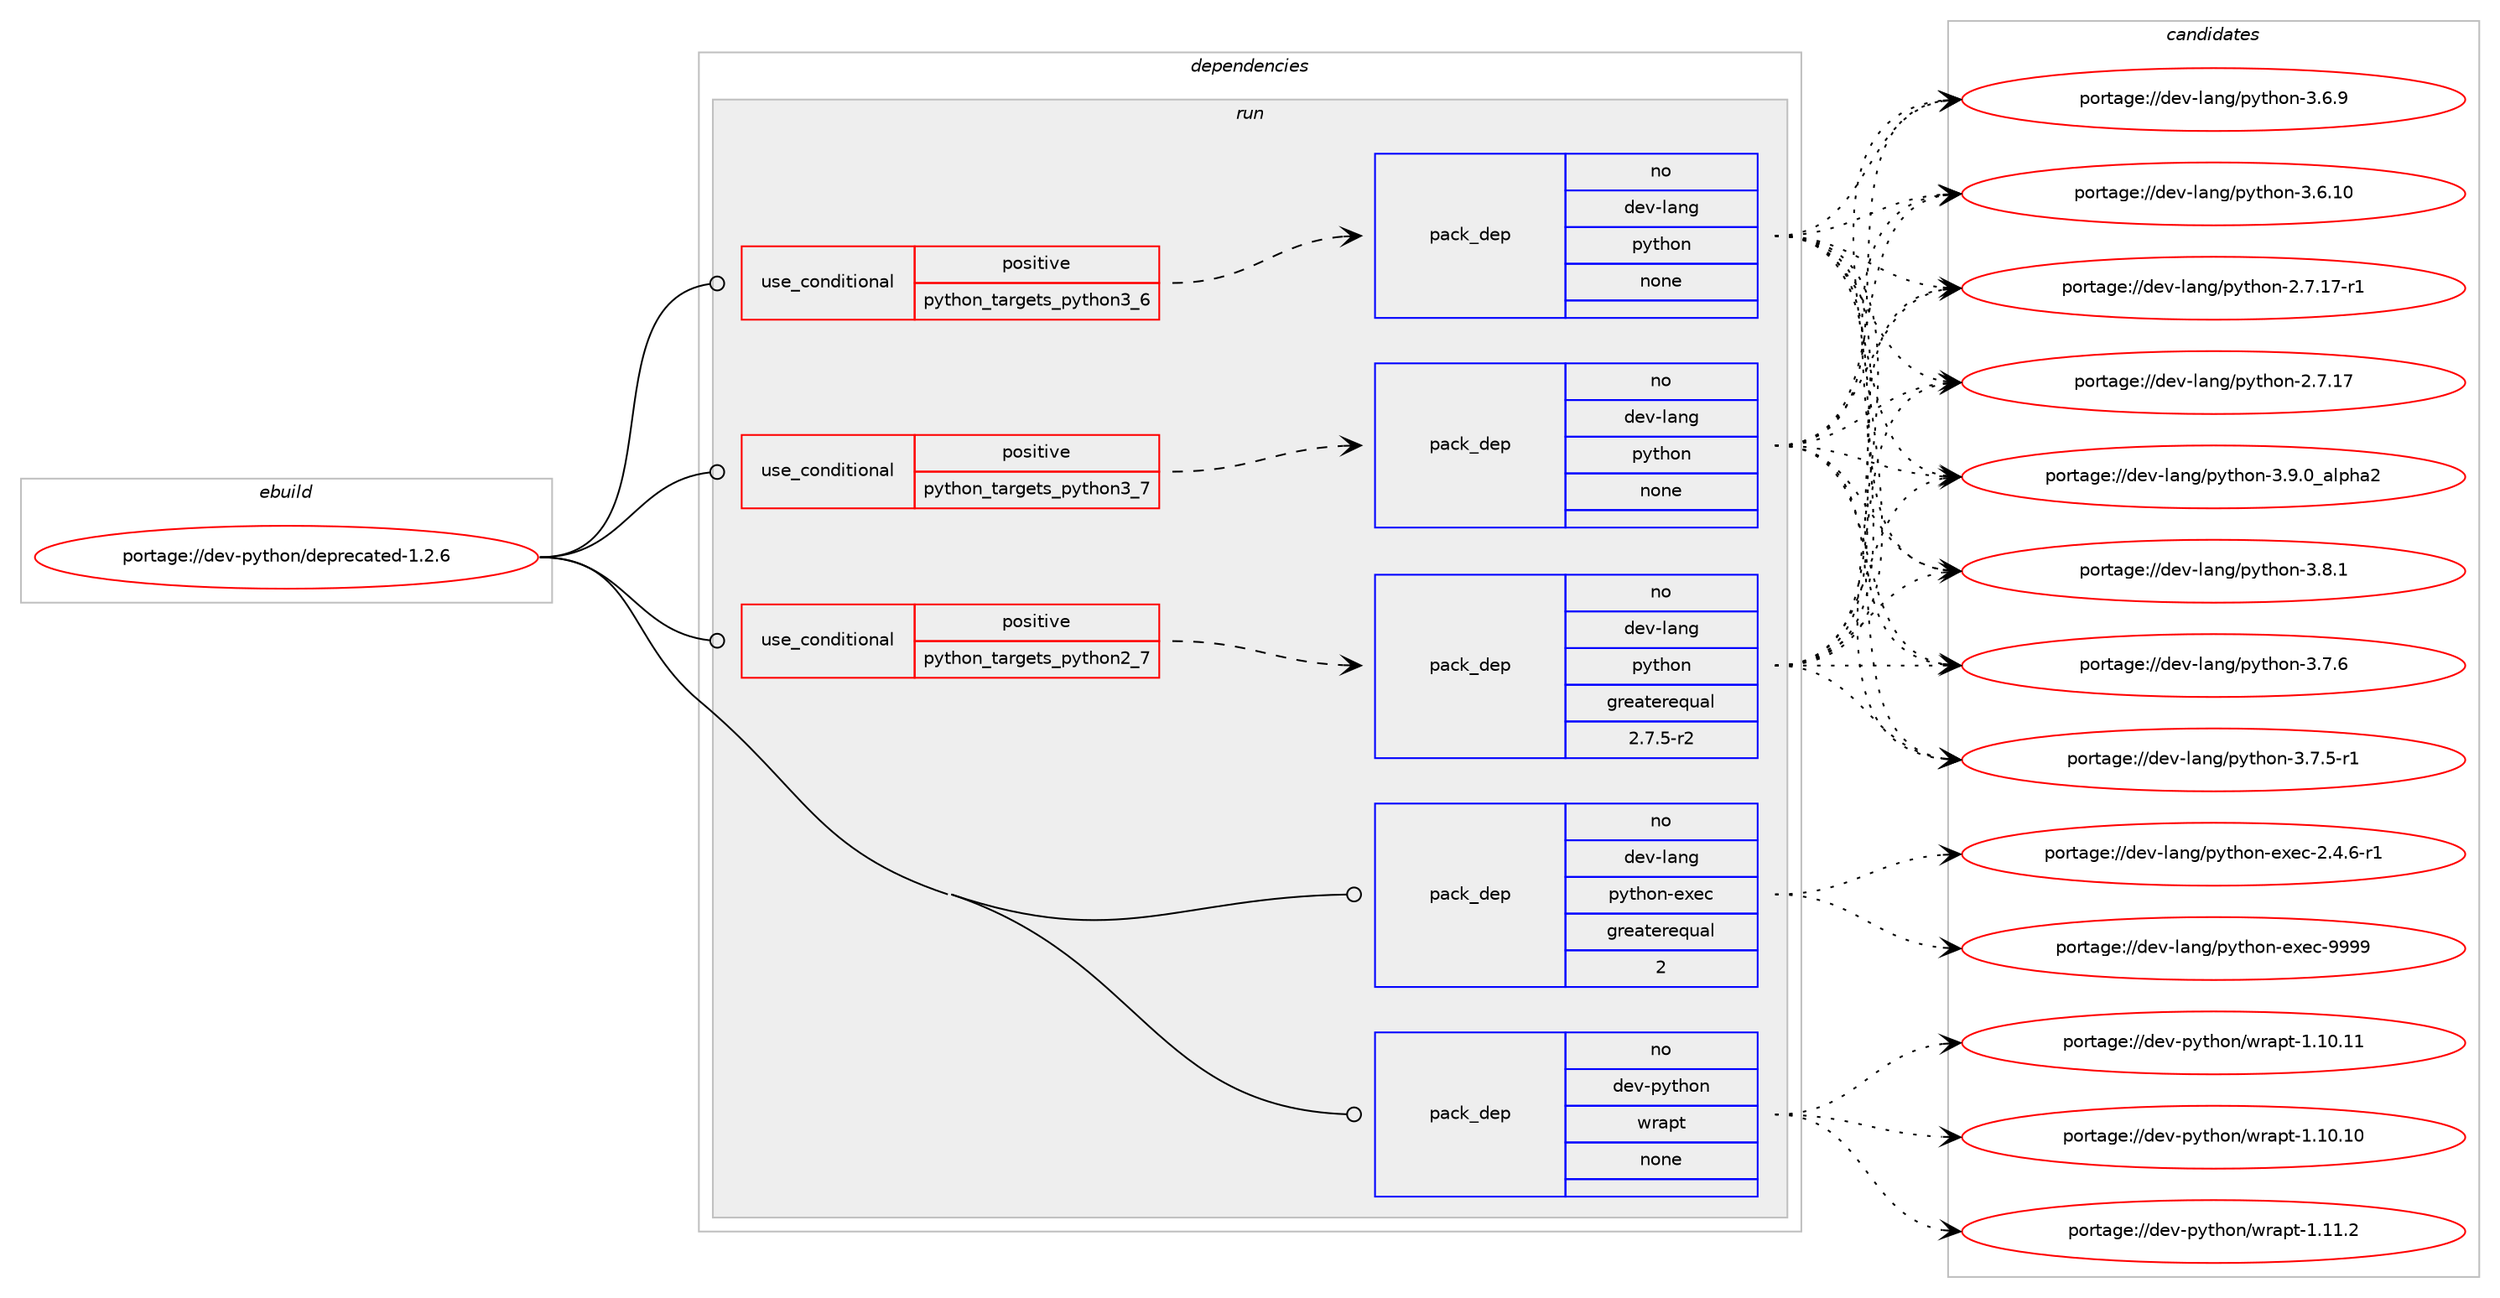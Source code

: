 digraph prolog {

# *************
# Graph options
# *************

newrank=true;
concentrate=true;
compound=true;
graph [rankdir=LR,fontname=Helvetica,fontsize=10,ranksep=1.5];#, ranksep=2.5, nodesep=0.2];
edge  [arrowhead=vee];
node  [fontname=Helvetica,fontsize=10];

# **********
# The ebuild
# **********

subgraph cluster_leftcol {
color=gray;
rank=same;
label=<<i>ebuild</i>>;
id [label="portage://dev-python/deprecated-1.2.6", color=red, width=4, href="../dev-python/deprecated-1.2.6.svg"];
}

# ****************
# The dependencies
# ****************

subgraph cluster_midcol {
color=gray;
label=<<i>dependencies</i>>;
subgraph cluster_compile {
fillcolor="#eeeeee";
style=filled;
label=<<i>compile</i>>;
}
subgraph cluster_compileandrun {
fillcolor="#eeeeee";
style=filled;
label=<<i>compile and run</i>>;
}
subgraph cluster_run {
fillcolor="#eeeeee";
style=filled;
label=<<i>run</i>>;
subgraph cond116989 {
dependency464763 [label=<<TABLE BORDER="0" CELLBORDER="1" CELLSPACING="0" CELLPADDING="4"><TR><TD ROWSPAN="3" CELLPADDING="10">use_conditional</TD></TR><TR><TD>positive</TD></TR><TR><TD>python_targets_python2_7</TD></TR></TABLE>>, shape=none, color=red];
subgraph pack342781 {
dependency464764 [label=<<TABLE BORDER="0" CELLBORDER="1" CELLSPACING="0" CELLPADDING="4" WIDTH="220"><TR><TD ROWSPAN="6" CELLPADDING="30">pack_dep</TD></TR><TR><TD WIDTH="110">no</TD></TR><TR><TD>dev-lang</TD></TR><TR><TD>python</TD></TR><TR><TD>greaterequal</TD></TR><TR><TD>2.7.5-r2</TD></TR></TABLE>>, shape=none, color=blue];
}
dependency464763:e -> dependency464764:w [weight=20,style="dashed",arrowhead="vee"];
}
id:e -> dependency464763:w [weight=20,style="solid",arrowhead="odot"];
subgraph cond116990 {
dependency464765 [label=<<TABLE BORDER="0" CELLBORDER="1" CELLSPACING="0" CELLPADDING="4"><TR><TD ROWSPAN="3" CELLPADDING="10">use_conditional</TD></TR><TR><TD>positive</TD></TR><TR><TD>python_targets_python3_6</TD></TR></TABLE>>, shape=none, color=red];
subgraph pack342782 {
dependency464766 [label=<<TABLE BORDER="0" CELLBORDER="1" CELLSPACING="0" CELLPADDING="4" WIDTH="220"><TR><TD ROWSPAN="6" CELLPADDING="30">pack_dep</TD></TR><TR><TD WIDTH="110">no</TD></TR><TR><TD>dev-lang</TD></TR><TR><TD>python</TD></TR><TR><TD>none</TD></TR><TR><TD></TD></TR></TABLE>>, shape=none, color=blue];
}
dependency464765:e -> dependency464766:w [weight=20,style="dashed",arrowhead="vee"];
}
id:e -> dependency464765:w [weight=20,style="solid",arrowhead="odot"];
subgraph cond116991 {
dependency464767 [label=<<TABLE BORDER="0" CELLBORDER="1" CELLSPACING="0" CELLPADDING="4"><TR><TD ROWSPAN="3" CELLPADDING="10">use_conditional</TD></TR><TR><TD>positive</TD></TR><TR><TD>python_targets_python3_7</TD></TR></TABLE>>, shape=none, color=red];
subgraph pack342783 {
dependency464768 [label=<<TABLE BORDER="0" CELLBORDER="1" CELLSPACING="0" CELLPADDING="4" WIDTH="220"><TR><TD ROWSPAN="6" CELLPADDING="30">pack_dep</TD></TR><TR><TD WIDTH="110">no</TD></TR><TR><TD>dev-lang</TD></TR><TR><TD>python</TD></TR><TR><TD>none</TD></TR><TR><TD></TD></TR></TABLE>>, shape=none, color=blue];
}
dependency464767:e -> dependency464768:w [weight=20,style="dashed",arrowhead="vee"];
}
id:e -> dependency464767:w [weight=20,style="solid",arrowhead="odot"];
subgraph pack342784 {
dependency464769 [label=<<TABLE BORDER="0" CELLBORDER="1" CELLSPACING="0" CELLPADDING="4" WIDTH="220"><TR><TD ROWSPAN="6" CELLPADDING="30">pack_dep</TD></TR><TR><TD WIDTH="110">no</TD></TR><TR><TD>dev-lang</TD></TR><TR><TD>python-exec</TD></TR><TR><TD>greaterequal</TD></TR><TR><TD>2</TD></TR></TABLE>>, shape=none, color=blue];
}
id:e -> dependency464769:w [weight=20,style="solid",arrowhead="odot"];
subgraph pack342785 {
dependency464770 [label=<<TABLE BORDER="0" CELLBORDER="1" CELLSPACING="0" CELLPADDING="4" WIDTH="220"><TR><TD ROWSPAN="6" CELLPADDING="30">pack_dep</TD></TR><TR><TD WIDTH="110">no</TD></TR><TR><TD>dev-python</TD></TR><TR><TD>wrapt</TD></TR><TR><TD>none</TD></TR><TR><TD></TD></TR></TABLE>>, shape=none, color=blue];
}
id:e -> dependency464770:w [weight=20,style="solid",arrowhead="odot"];
}
}

# **************
# The candidates
# **************

subgraph cluster_choices {
rank=same;
color=gray;
label=<<i>candidates</i>>;

subgraph choice342781 {
color=black;
nodesep=1;
choice10010111845108971101034711212111610411111045514657464895971081121049750 [label="portage://dev-lang/python-3.9.0_alpha2", color=red, width=4,href="../dev-lang/python-3.9.0_alpha2.svg"];
choice100101118451089711010347112121116104111110455146564649 [label="portage://dev-lang/python-3.8.1", color=red, width=4,href="../dev-lang/python-3.8.1.svg"];
choice100101118451089711010347112121116104111110455146554654 [label="portage://dev-lang/python-3.7.6", color=red, width=4,href="../dev-lang/python-3.7.6.svg"];
choice1001011184510897110103471121211161041111104551465546534511449 [label="portage://dev-lang/python-3.7.5-r1", color=red, width=4,href="../dev-lang/python-3.7.5-r1.svg"];
choice100101118451089711010347112121116104111110455146544657 [label="portage://dev-lang/python-3.6.9", color=red, width=4,href="../dev-lang/python-3.6.9.svg"];
choice10010111845108971101034711212111610411111045514654464948 [label="portage://dev-lang/python-3.6.10", color=red, width=4,href="../dev-lang/python-3.6.10.svg"];
choice100101118451089711010347112121116104111110455046554649554511449 [label="portage://dev-lang/python-2.7.17-r1", color=red, width=4,href="../dev-lang/python-2.7.17-r1.svg"];
choice10010111845108971101034711212111610411111045504655464955 [label="portage://dev-lang/python-2.7.17", color=red, width=4,href="../dev-lang/python-2.7.17.svg"];
dependency464764:e -> choice10010111845108971101034711212111610411111045514657464895971081121049750:w [style=dotted,weight="100"];
dependency464764:e -> choice100101118451089711010347112121116104111110455146564649:w [style=dotted,weight="100"];
dependency464764:e -> choice100101118451089711010347112121116104111110455146554654:w [style=dotted,weight="100"];
dependency464764:e -> choice1001011184510897110103471121211161041111104551465546534511449:w [style=dotted,weight="100"];
dependency464764:e -> choice100101118451089711010347112121116104111110455146544657:w [style=dotted,weight="100"];
dependency464764:e -> choice10010111845108971101034711212111610411111045514654464948:w [style=dotted,weight="100"];
dependency464764:e -> choice100101118451089711010347112121116104111110455046554649554511449:w [style=dotted,weight="100"];
dependency464764:e -> choice10010111845108971101034711212111610411111045504655464955:w [style=dotted,weight="100"];
}
subgraph choice342782 {
color=black;
nodesep=1;
choice10010111845108971101034711212111610411111045514657464895971081121049750 [label="portage://dev-lang/python-3.9.0_alpha2", color=red, width=4,href="../dev-lang/python-3.9.0_alpha2.svg"];
choice100101118451089711010347112121116104111110455146564649 [label="portage://dev-lang/python-3.8.1", color=red, width=4,href="../dev-lang/python-3.8.1.svg"];
choice100101118451089711010347112121116104111110455146554654 [label="portage://dev-lang/python-3.7.6", color=red, width=4,href="../dev-lang/python-3.7.6.svg"];
choice1001011184510897110103471121211161041111104551465546534511449 [label="portage://dev-lang/python-3.7.5-r1", color=red, width=4,href="../dev-lang/python-3.7.5-r1.svg"];
choice100101118451089711010347112121116104111110455146544657 [label="portage://dev-lang/python-3.6.9", color=red, width=4,href="../dev-lang/python-3.6.9.svg"];
choice10010111845108971101034711212111610411111045514654464948 [label="portage://dev-lang/python-3.6.10", color=red, width=4,href="../dev-lang/python-3.6.10.svg"];
choice100101118451089711010347112121116104111110455046554649554511449 [label="portage://dev-lang/python-2.7.17-r1", color=red, width=4,href="../dev-lang/python-2.7.17-r1.svg"];
choice10010111845108971101034711212111610411111045504655464955 [label="portage://dev-lang/python-2.7.17", color=red, width=4,href="../dev-lang/python-2.7.17.svg"];
dependency464766:e -> choice10010111845108971101034711212111610411111045514657464895971081121049750:w [style=dotted,weight="100"];
dependency464766:e -> choice100101118451089711010347112121116104111110455146564649:w [style=dotted,weight="100"];
dependency464766:e -> choice100101118451089711010347112121116104111110455146554654:w [style=dotted,weight="100"];
dependency464766:e -> choice1001011184510897110103471121211161041111104551465546534511449:w [style=dotted,weight="100"];
dependency464766:e -> choice100101118451089711010347112121116104111110455146544657:w [style=dotted,weight="100"];
dependency464766:e -> choice10010111845108971101034711212111610411111045514654464948:w [style=dotted,weight="100"];
dependency464766:e -> choice100101118451089711010347112121116104111110455046554649554511449:w [style=dotted,weight="100"];
dependency464766:e -> choice10010111845108971101034711212111610411111045504655464955:w [style=dotted,weight="100"];
}
subgraph choice342783 {
color=black;
nodesep=1;
choice10010111845108971101034711212111610411111045514657464895971081121049750 [label="portage://dev-lang/python-3.9.0_alpha2", color=red, width=4,href="../dev-lang/python-3.9.0_alpha2.svg"];
choice100101118451089711010347112121116104111110455146564649 [label="portage://dev-lang/python-3.8.1", color=red, width=4,href="../dev-lang/python-3.8.1.svg"];
choice100101118451089711010347112121116104111110455146554654 [label="portage://dev-lang/python-3.7.6", color=red, width=4,href="../dev-lang/python-3.7.6.svg"];
choice1001011184510897110103471121211161041111104551465546534511449 [label="portage://dev-lang/python-3.7.5-r1", color=red, width=4,href="../dev-lang/python-3.7.5-r1.svg"];
choice100101118451089711010347112121116104111110455146544657 [label="portage://dev-lang/python-3.6.9", color=red, width=4,href="../dev-lang/python-3.6.9.svg"];
choice10010111845108971101034711212111610411111045514654464948 [label="portage://dev-lang/python-3.6.10", color=red, width=4,href="../dev-lang/python-3.6.10.svg"];
choice100101118451089711010347112121116104111110455046554649554511449 [label="portage://dev-lang/python-2.7.17-r1", color=red, width=4,href="../dev-lang/python-2.7.17-r1.svg"];
choice10010111845108971101034711212111610411111045504655464955 [label="portage://dev-lang/python-2.7.17", color=red, width=4,href="../dev-lang/python-2.7.17.svg"];
dependency464768:e -> choice10010111845108971101034711212111610411111045514657464895971081121049750:w [style=dotted,weight="100"];
dependency464768:e -> choice100101118451089711010347112121116104111110455146564649:w [style=dotted,weight="100"];
dependency464768:e -> choice100101118451089711010347112121116104111110455146554654:w [style=dotted,weight="100"];
dependency464768:e -> choice1001011184510897110103471121211161041111104551465546534511449:w [style=dotted,weight="100"];
dependency464768:e -> choice100101118451089711010347112121116104111110455146544657:w [style=dotted,weight="100"];
dependency464768:e -> choice10010111845108971101034711212111610411111045514654464948:w [style=dotted,weight="100"];
dependency464768:e -> choice100101118451089711010347112121116104111110455046554649554511449:w [style=dotted,weight="100"];
dependency464768:e -> choice10010111845108971101034711212111610411111045504655464955:w [style=dotted,weight="100"];
}
subgraph choice342784 {
color=black;
nodesep=1;
choice10010111845108971101034711212111610411111045101120101994557575757 [label="portage://dev-lang/python-exec-9999", color=red, width=4,href="../dev-lang/python-exec-9999.svg"];
choice10010111845108971101034711212111610411111045101120101994550465246544511449 [label="portage://dev-lang/python-exec-2.4.6-r1", color=red, width=4,href="../dev-lang/python-exec-2.4.6-r1.svg"];
dependency464769:e -> choice10010111845108971101034711212111610411111045101120101994557575757:w [style=dotted,weight="100"];
dependency464769:e -> choice10010111845108971101034711212111610411111045101120101994550465246544511449:w [style=dotted,weight="100"];
}
subgraph choice342785 {
color=black;
nodesep=1;
choice10010111845112121116104111110471191149711211645494649494650 [label="portage://dev-python/wrapt-1.11.2", color=red, width=4,href="../dev-python/wrapt-1.11.2.svg"];
choice1001011184511212111610411111047119114971121164549464948464949 [label="portage://dev-python/wrapt-1.10.11", color=red, width=4,href="../dev-python/wrapt-1.10.11.svg"];
choice1001011184511212111610411111047119114971121164549464948464948 [label="portage://dev-python/wrapt-1.10.10", color=red, width=4,href="../dev-python/wrapt-1.10.10.svg"];
dependency464770:e -> choice10010111845112121116104111110471191149711211645494649494650:w [style=dotted,weight="100"];
dependency464770:e -> choice1001011184511212111610411111047119114971121164549464948464949:w [style=dotted,weight="100"];
dependency464770:e -> choice1001011184511212111610411111047119114971121164549464948464948:w [style=dotted,weight="100"];
}
}

}
